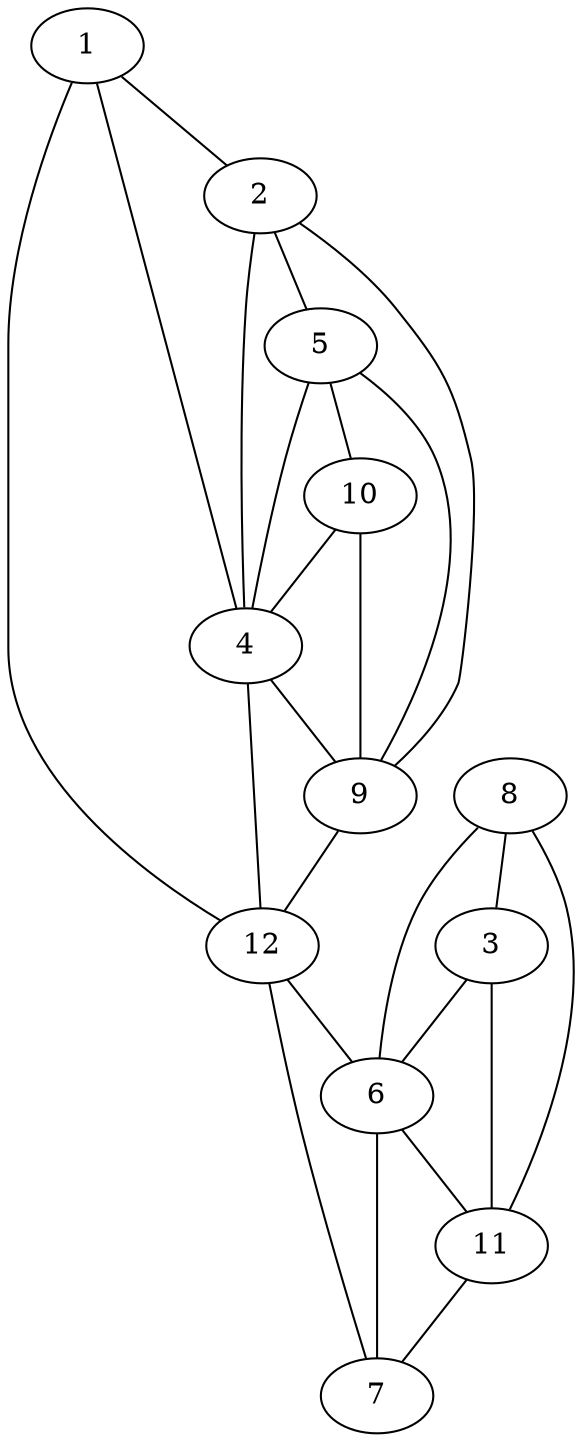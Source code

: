 graph pdb1j4h {
	1	 [aaLength=10,
		sequence=IRGWEEGVAQ,
		type=0];
	2	 [aaLength=4,
		sequence=PDYA,
		type=0];
	1 -- 2	 [distance0="23.5626",
		frequency=1,
		type0=1];
	4	 [aaLength=6,
		sequence=RAKLTI,
		type=1];
	1 -- 4	 [distance0="64.64304",
		frequency=1,
		type0=3];
	12	 [aaLength=4,
		sequence=FKFM,
		type=1];
	1 -- 12	 [distance0="63.66885",
		frequency=1,
		type0=2];
	2 -- 4	 [distance0="58.85217",
		frequency=1,
		type0=2];
	5	 [aaLength=11,
		sequence=LVFDVELLKLE,
		type=1];
	2 -- 5	 [distance0="15.0",
		frequency=1,
		type0=4];
	9	 [aaLength=6,
		sequence=RAKLTI,
		type=1];
	2 -- 9	 [distance0="58.85217",
		frequency=1,
		type0=3];
	3	 [aaLength=7,
		sequence=VQVETIS,
		type=1];
	6	 [aaLength=9,
		sequence=TCVVHYTGM,
		type=1];
	3 -- 6	 [distance0="19.0",
		frequency=1,
		type0=2];
	11	 [aaLength=9,
		sequence=TCVVHYTGM,
		type=1];
	3 -- 11	 [distance0="19.0",
		distance1="12.0",
		frequency=2,
		type0=3,
		type1=4];
	4 -- 9	 [distance0="0.0",
		frequency=1,
		type0=5];
	4 -- 12	 [distance0="25.0",
		frequency=1,
		type0=2];
	10	 [aaLength=11,
		sequence=LVFDVELLKLE,
		type=1];
	5 -- 10	 [distance0="0.0",
		frequency=1,
		type0=5];
	5 -- 4	 [distance0="26.0",
		frequency=1,
		type0=2];
	5 -- 9	 [distance0="26.0",
		frequency=1,
		type0=3];
	7	 [aaLength=4,
		sequence=KFDS,
		type=1];
	6 -- 7	 [distance0="14.0",
		distance1="5.0",
		frequency=2,
		type0=2,
		type1=4];
	6 -- 11	 [distance0="0.0",
		frequency=1,
		type0=1];
	7 -- 12	 [distance0="11.0",
		distance1="7.0",
		frequency=2,
		type0=1,
		type1=4];
	8	 [aaLength=7,
		sequence=VQVETIS,
		type=1];
	8 -- 3	 [distance0="0.0",
		frequency=1,
		type0=5];
	8 -- 6	 [distance0="19.0",
		frequency=1,
		type0=2];
	8 -- 11	 [distance0="19.0",
		frequency=1,
		type0=3];
	9 -- 12	 [distance0="25.0",
		frequency=1,
		type0=2];
	10 -- 4	 [distance0="26.0",
		frequency=1,
		type0=2];
	10 -- 9	 [distance0="26.0",
		frequency=1,
		type0=3];
	11 -- 7	 [distance0="14.0",
		frequency=1,
		type0=2];
	12 -- 6	 [distance0="25.0",
		frequency=1,
		type0=3];
}
